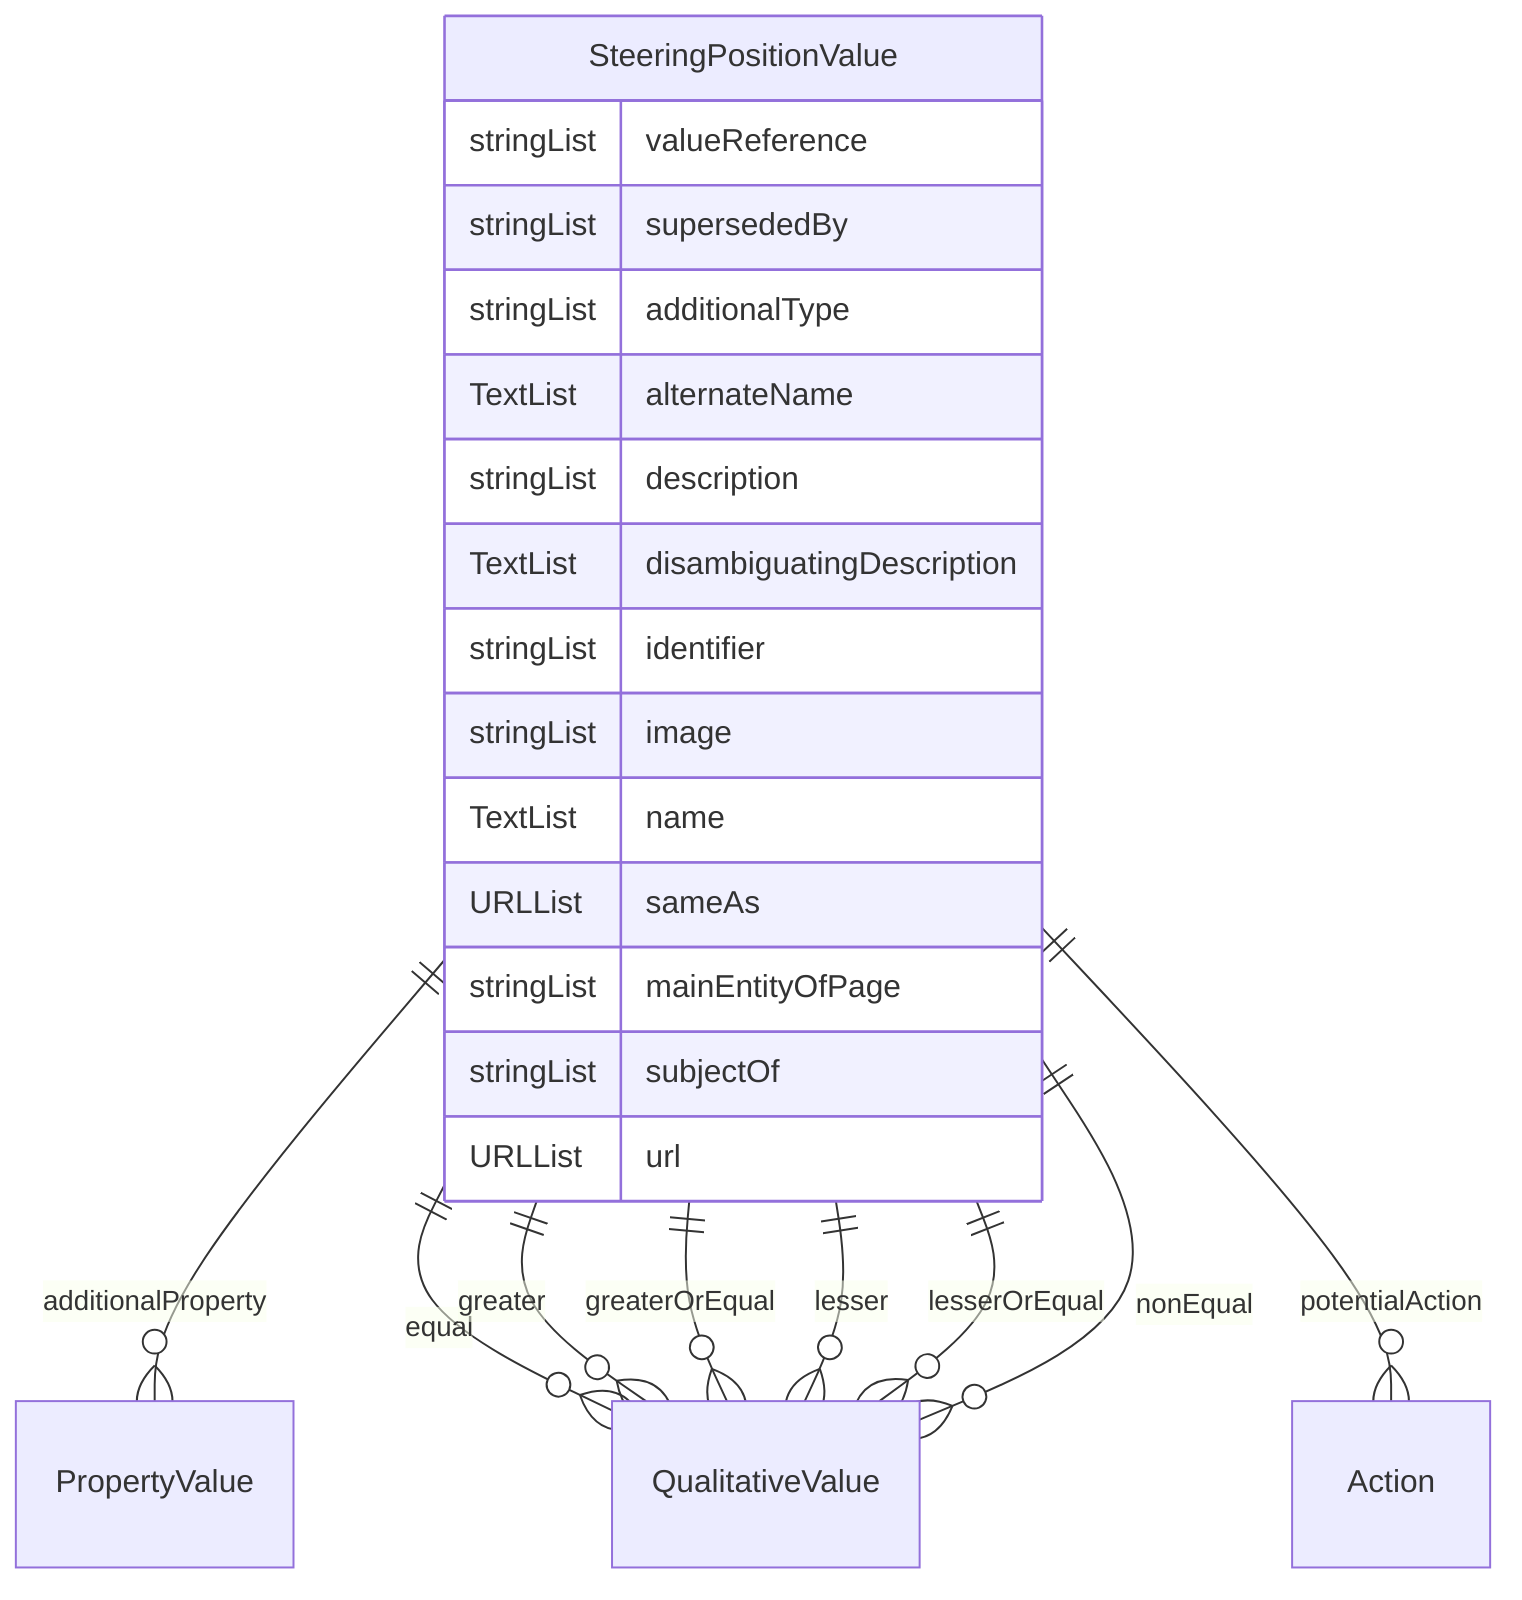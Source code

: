 erDiagram
SteeringPositionValue {
    stringList valueReference  
    stringList supersededBy  
    stringList additionalType  
    TextList alternateName  
    stringList description  
    TextList disambiguatingDescription  
    stringList identifier  
    stringList image  
    TextList name  
    URLList sameAs  
    stringList mainEntityOfPage  
    stringList subjectOf  
    URLList url  
}

SteeringPositionValue ||--}o PropertyValue : "additionalProperty"
SteeringPositionValue ||--}o QualitativeValue : "equal"
SteeringPositionValue ||--}o QualitativeValue : "greater"
SteeringPositionValue ||--}o QualitativeValue : "greaterOrEqual"
SteeringPositionValue ||--}o QualitativeValue : "lesser"
SteeringPositionValue ||--}o QualitativeValue : "lesserOrEqual"
SteeringPositionValue ||--}o QualitativeValue : "nonEqual"
SteeringPositionValue ||--}o Action : "potentialAction"
